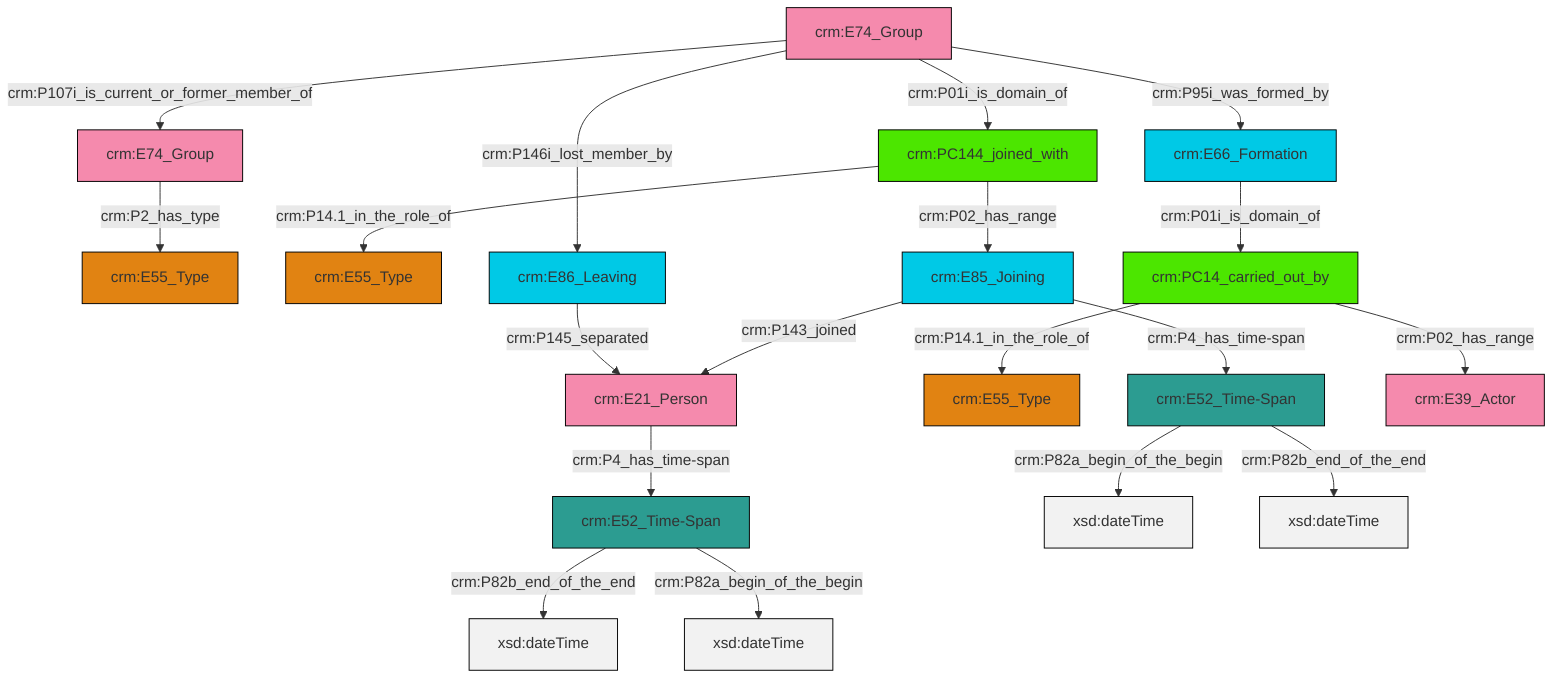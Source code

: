 graph TD
classDef Literal fill:#f2f2f2,stroke:#000000;
classDef CRM_Entity fill:#FFFFFF,stroke:#000000;
classDef Temporal_Entity fill:#00C9E6, stroke:#000000;
classDef Type fill:#E18312, stroke:#000000;
classDef Time-Span fill:#2C9C91, stroke:#000000;
classDef Appellation fill:#FFEB7F, stroke:#000000;
classDef Place fill:#008836, stroke:#000000;
classDef Persistent_Item fill:#B266B2, stroke:#000000;
classDef Conceptual_Object fill:#FFD700, stroke:#000000;
classDef Physical_Thing fill:#D2B48C, stroke:#000000;
classDef Actor fill:#f58aad, stroke:#000000;
classDef PC_Classes fill:#4ce600, stroke:#000000;
classDef Multi fill:#cccccc,stroke:#000000;

11["crm:E21_Person"]:::Actor -->|crm:P4_has_time-span| 12["crm:E52_Time-Span"]:::Time-Span
12["crm:E52_Time-Span"]:::Time-Span -->|crm:P82b_end_of_the_end| 13[xsd:dateTime]:::Literal
18["crm:E74_Group"]:::Actor -->|crm:P01i_is_domain_of| 9["crm:PC144_joined_with"]:::PC_Classes
0["crm:E66_Formation"]:::Temporal_Entity -->|crm:P01i_is_domain_of| 21["crm:PC14_carried_out_by"]:::PC_Classes
23["crm:E85_Joining"]:::Temporal_Entity -->|crm:P143_joined| 11["crm:E21_Person"]:::Actor
24["crm:E52_Time-Span"]:::Time-Span -->|crm:P82a_begin_of_the_begin| 25[xsd:dateTime]:::Literal
18["crm:E74_Group"]:::Actor -->|crm:P107i_is_current_or_former_member_of| 4["crm:E74_Group"]:::Actor
21["crm:PC14_carried_out_by"]:::PC_Classes -->|crm:P02_has_range| 27["crm:E39_Actor"]:::Actor
12["crm:E52_Time-Span"]:::Time-Span -->|crm:P82a_begin_of_the_begin| 28[xsd:dateTime]:::Literal
18["crm:E74_Group"]:::Actor -->|crm:P95i_was_formed_by| 0["crm:E66_Formation"]:::Temporal_Entity
9["crm:PC144_joined_with"]:::PC_Classes -->|crm:P14.1_in_the_role_of| 6["crm:E55_Type"]:::Type
18["crm:E74_Group"]:::Actor -->|crm:P146i_lost_member_by| 16["crm:E86_Leaving"]:::Temporal_Entity
21["crm:PC14_carried_out_by"]:::PC_Classes -->|crm:P14.1_in_the_role_of| 14["crm:E55_Type"]:::Type
24["crm:E52_Time-Span"]:::Time-Span -->|crm:P82b_end_of_the_end| 32[xsd:dateTime]:::Literal
9["crm:PC144_joined_with"]:::PC_Classes -->|crm:P02_has_range| 23["crm:E85_Joining"]:::Temporal_Entity
16["crm:E86_Leaving"]:::Temporal_Entity -->|crm:P145_separated| 11["crm:E21_Person"]:::Actor
4["crm:E74_Group"]:::Actor -->|crm:P2_has_type| 2["crm:E55_Type"]:::Type
23["crm:E85_Joining"]:::Temporal_Entity -->|crm:P4_has_time-span| 24["crm:E52_Time-Span"]:::Time-Span